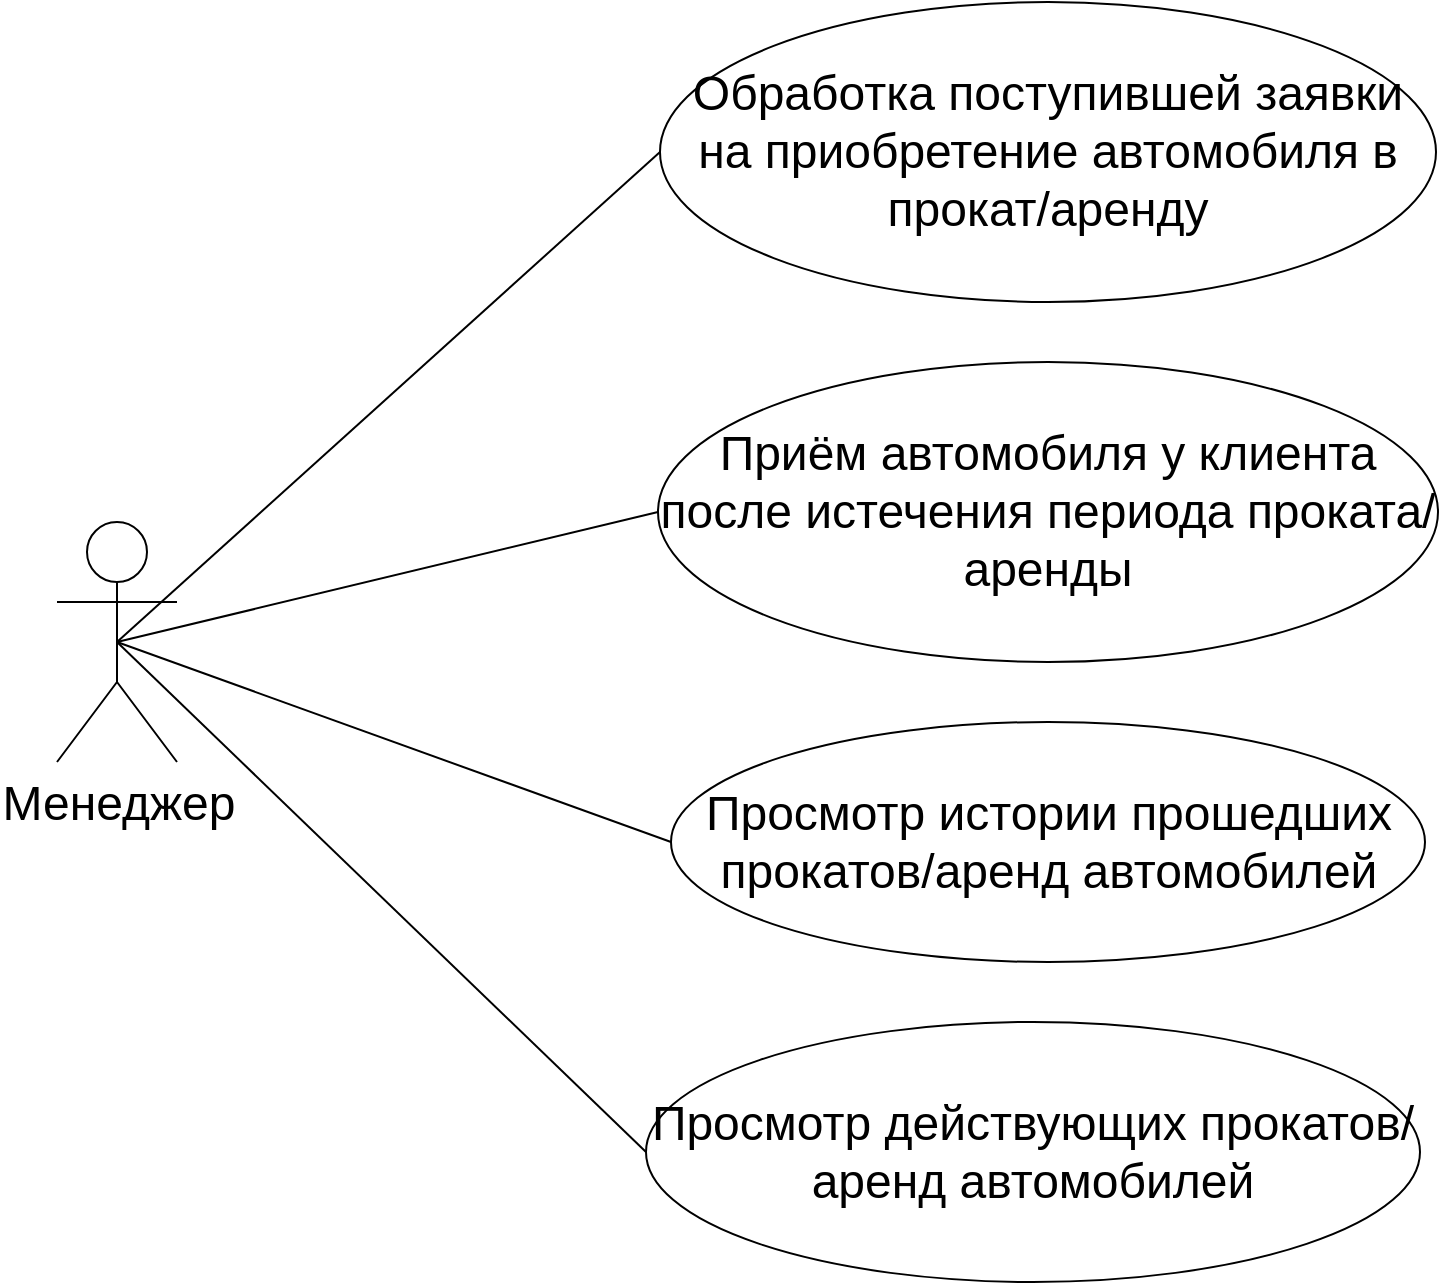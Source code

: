 <mxfile version="11.3.0" type="device" pages="1"><diagram id="HW5Vgo-P05JK99zJpbsR" name="Страница 1"><mxGraphModel dx="2531" dy="2157" grid="1" gridSize="10" guides="1" tooltips="1" connect="1" arrows="1" fold="1" page="1" pageScale="1" pageWidth="827" pageHeight="1169" math="0" shadow="0"><root><mxCell id="0"/><mxCell id="1" parent="0"/><mxCell id="g53Wh0gVggMB8Clp35Xd-1" value="&lt;font style=&quot;font-size: 24px&quot;&gt;Менеджер&lt;/font&gt;" style="shape=umlActor;verticalLabelPosition=bottom;labelBackgroundColor=#ffffff;verticalAlign=top;html=1;outlineConnect=0;" parent="1" vertex="1"><mxGeometry x="-60.5" y="230" width="60" height="120" as="geometry"/></mxCell><mxCell id="g53Wh0gVggMB8Clp35Xd-3" value="&lt;font style=&quot;font-size: 24px&quot;&gt;Обработка поступившей заявки на приобретение автомобиля в прокат/аренду&lt;/font&gt;" style="ellipse;whiteSpace=wrap;html=1;" parent="1" vertex="1"><mxGeometry x="241" y="-30" width="388" height="150" as="geometry"/></mxCell><mxCell id="g53Wh0gVggMB8Clp35Xd-5" value="&lt;font style=&quot;font-size: 24px&quot;&gt;Просмотр действующих прокатов/аренд автомобилей&lt;/font&gt;" style="ellipse;whiteSpace=wrap;html=1;" parent="1" vertex="1"><mxGeometry x="234" y="480" width="387" height="130" as="geometry"/></mxCell><mxCell id="g53Wh0gVggMB8Clp35Xd-6" value="&lt;font style=&quot;font-size: 24px&quot;&gt;Приём автомобиля у клиента после истечения периода проката/аренды&lt;/font&gt;" style="ellipse;whiteSpace=wrap;html=1;" parent="1" vertex="1"><mxGeometry x="240" y="150" width="390" height="150" as="geometry"/></mxCell><mxCell id="g53Wh0gVggMB8Clp35Xd-10" value="&lt;font style=&quot;font-size: 24px&quot;&gt;Просмотр истории прошедших прокатов/аренд автомобилей&lt;/font&gt;" style="ellipse;whiteSpace=wrap;html=1;" parent="1" vertex="1"><mxGeometry x="246.5" y="330" width="377" height="120" as="geometry"/></mxCell><mxCell id="g53Wh0gVggMB8Clp35Xd-12" value="" style="endArrow=none;html=1;entryX=0;entryY=0.5;entryDx=0;entryDy=0;exitX=0.5;exitY=0.5;exitDx=0;exitDy=0;exitPerimeter=0;" parent="1" source="g53Wh0gVggMB8Clp35Xd-1" target="g53Wh0gVggMB8Clp35Xd-3" edge="1"><mxGeometry width="50" height="50" relative="1" as="geometry"><mxPoint x="30" y="490" as="sourcePoint"/><mxPoint x="80" y="440" as="targetPoint"/></mxGeometry></mxCell><mxCell id="g53Wh0gVggMB8Clp35Xd-13" value="" style="endArrow=none;html=1;entryX=0;entryY=0.5;entryDx=0;entryDy=0;exitX=0.5;exitY=0.5;exitDx=0;exitDy=0;exitPerimeter=0;" parent="1" source="g53Wh0gVggMB8Clp35Xd-1" target="g53Wh0gVggMB8Clp35Xd-6" edge="1"><mxGeometry width="50" height="50" relative="1" as="geometry"><mxPoint x="30" y="490" as="sourcePoint"/><mxPoint x="80" y="440" as="targetPoint"/></mxGeometry></mxCell><mxCell id="g53Wh0gVggMB8Clp35Xd-14" value="" style="endArrow=none;html=1;entryX=0;entryY=0.5;entryDx=0;entryDy=0;exitX=0.5;exitY=0.5;exitDx=0;exitDy=0;exitPerimeter=0;" parent="1" source="g53Wh0gVggMB8Clp35Xd-1" target="g53Wh0gVggMB8Clp35Xd-10" edge="1"><mxGeometry width="50" height="50" relative="1" as="geometry"><mxPoint x="50" y="540" as="sourcePoint"/><mxPoint x="100" y="490" as="targetPoint"/></mxGeometry></mxCell><mxCell id="g53Wh0gVggMB8Clp35Xd-15" value="" style="endArrow=none;html=1;entryX=0;entryY=0.5;entryDx=0;entryDy=0;exitX=0.5;exitY=0.5;exitDx=0;exitDy=0;exitPerimeter=0;" parent="1" source="g53Wh0gVggMB8Clp35Xd-1" target="g53Wh0gVggMB8Clp35Xd-5" edge="1"><mxGeometry width="50" height="50" relative="1" as="geometry"><mxPoint x="20" y="560" as="sourcePoint"/><mxPoint x="70" y="510" as="targetPoint"/></mxGeometry></mxCell></root></mxGraphModel></diagram></mxfile>